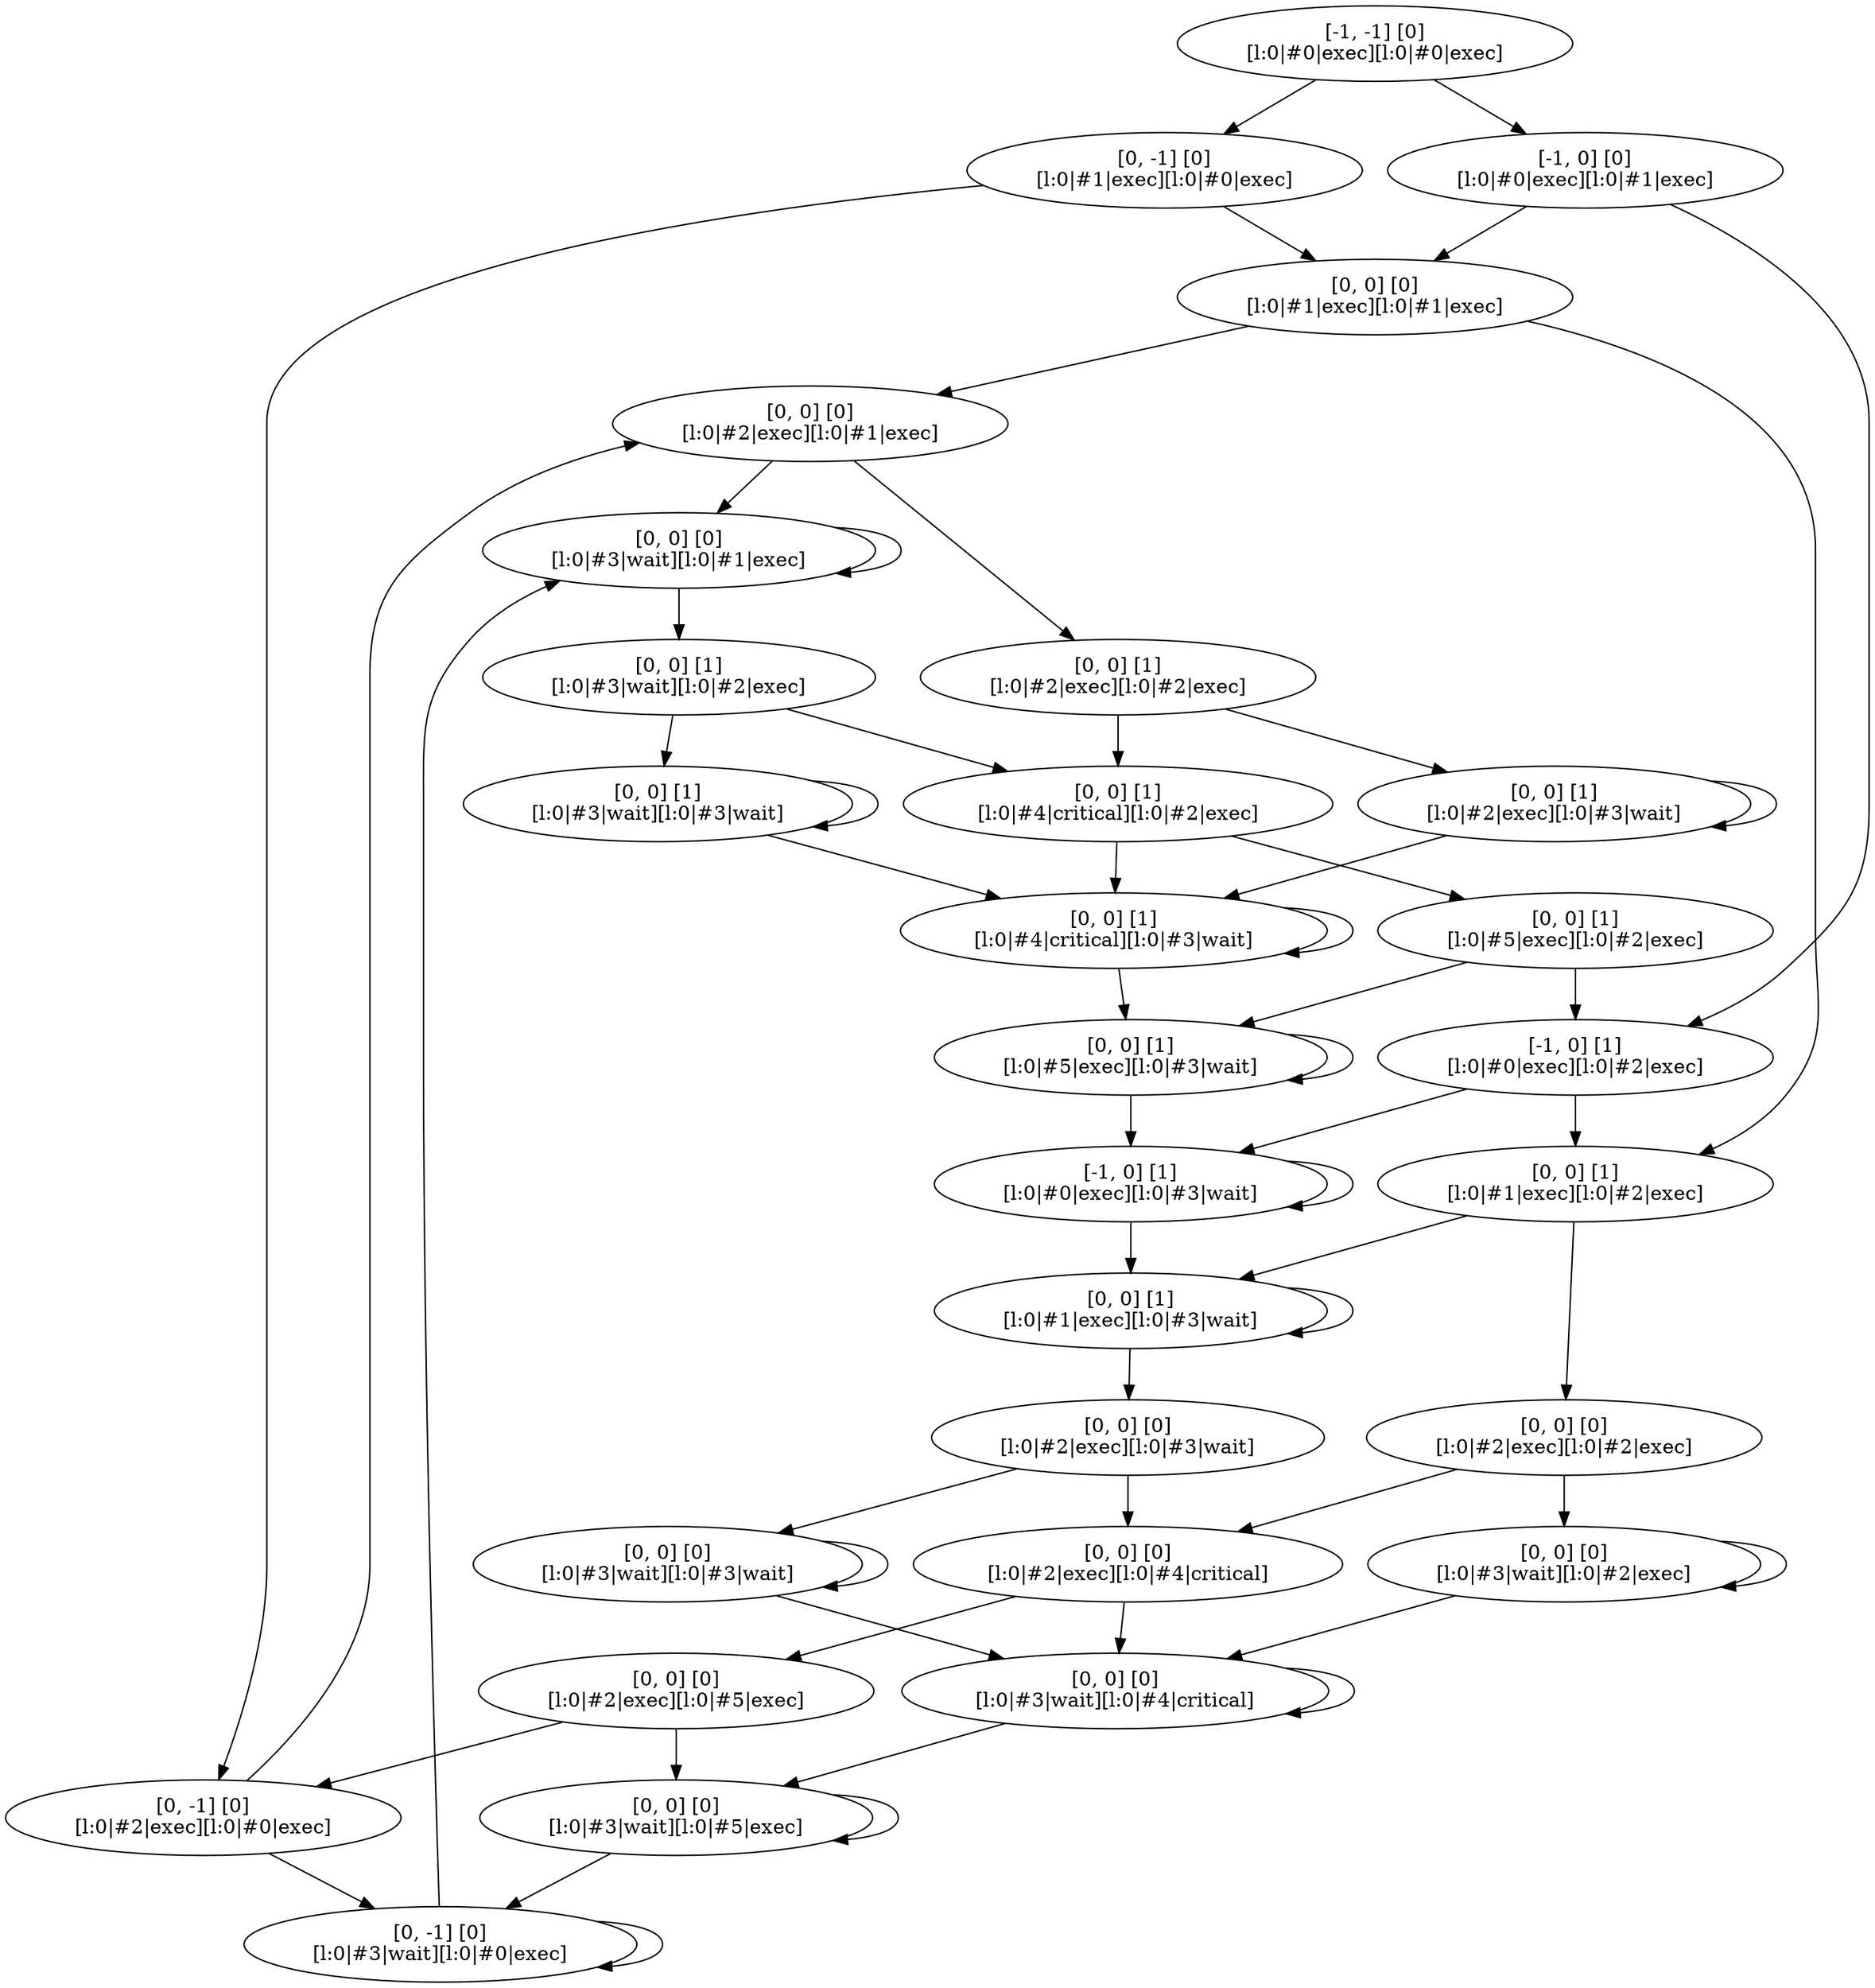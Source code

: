 digraph G {
0 [label="[-1, -1] [0]\n[l:0|#0|exec][l:0|#0|exec]"]
1 [label="[0, -1] [0]\n[l:0|#1|exec][l:0|#0|exec]"]
4 [label="[0, 0] [0]\n[l:0|#1|exec][l:0|#1|exec]"]
2 [label="[-1, 0] [0]\n[l:0|#0|exec][l:0|#1|exec]"]
3 [label="[0, -1] [0]\n[l:0|#2|exec][l:0|#0|exec]"]
6 [label="[-1, 0] [1]\n[l:0|#0|exec][l:0|#2|exec]"]
7 [label="[0, -1] [0]\n[l:0|#3|wait][l:0|#0|exec]"]
8 [label="[0, 0] [0]\n[l:0|#2|exec][l:0|#1|exec]"]
10 [label="[0, 0] [1]\n[l:0|#1|exec][l:0|#2|exec]"]
12 [label="[-1, 0] [1]\n[l:0|#0|exec][l:0|#3|wait]"]
14 [label="[0, 0] [0]\n[l:0|#3|wait][l:0|#1|exec]"]
16 [label="[0, 0] [1]\n[l:0|#2|exec][l:0|#2|exec]"]
17 [label="[0, 0] [0]\n[l:0|#2|exec][l:0|#2|exec]"]
18 [label="[0, 0] [1]\n[l:0|#1|exec][l:0|#3|wait]"]
22 [label="[0, 0] [1]\n[l:0|#3|wait][l:0|#2|exec]"]
23 [label="[0, 0] [1]\n[l:0|#4|critical][l:0|#2|exec]"]
44 [label="[0, 0] [1]\n[l:0|#5|exec][l:0|#3|wait]"]
48 [label="[0, 0] [0]\n[l:0|#3|wait][l:0|#5|exec]"]
26 [label="[0, 0] [0]\n[l:0|#2|exec][l:0|#4|critical]"]
25 [label="[0, 0] [0]\n[l:0|#3|wait][l:0|#2|exec]"]
24 [label="[0, 0] [1]\n[l:0|#2|exec][l:0|#3|wait]"]
27 [label="[0, 0] [0]\n[l:0|#2|exec][l:0|#3|wait]"]
30 [label="[0, 0] [1]\n[l:0|#3|wait][l:0|#3|wait]"]
31 [label="[0, 0] [1]\n[l:0|#5|exec][l:0|#2|exec]"]
32 [label="[0, 0] [1]\n[l:0|#4|critical][l:0|#3|wait]"]
36 [label="[0, 0] [0]\n[l:0|#3|wait][l:0|#4|critical]"]
38 [label="[0, 0] [0]\n[l:0|#2|exec][l:0|#5|exec]"]
39 [label="[0, 0] [0]\n[l:0|#3|wait][l:0|#3|wait]"]
0 -> 1
0 -> 2
1 -> 3
1 -> 4
2 -> 4
2 -> 6
3 -> 7
3 -> 8
4 -> 8
4 -> 10
6 -> 10
6 -> 12
7 -> 7
7 -> 14
8 -> 14
8 -> 16
10 -> 17
10 -> 18
12 -> 18
12 -> 12
14 -> 14
14 -> 22
16 -> 23
16 -> 24
17 -> 25
17 -> 26
18 -> 27
18 -> 18
22 -> 23
22 -> 30
23 -> 31
23 -> 32
24 -> 32
24 -> 24
25 -> 25
25 -> 36
26 -> 36
26 -> 38
27 -> 39
27 -> 26
30 -> 32
30 -> 30
31 -> 6
31 -> 44
32 -> 44
32 -> 32
36 -> 36
36 -> 48
38 -> 48
38 -> 3
39 -> 39
39 -> 36
44 -> 12
44 -> 44
48 -> 48
48 -> 7

}